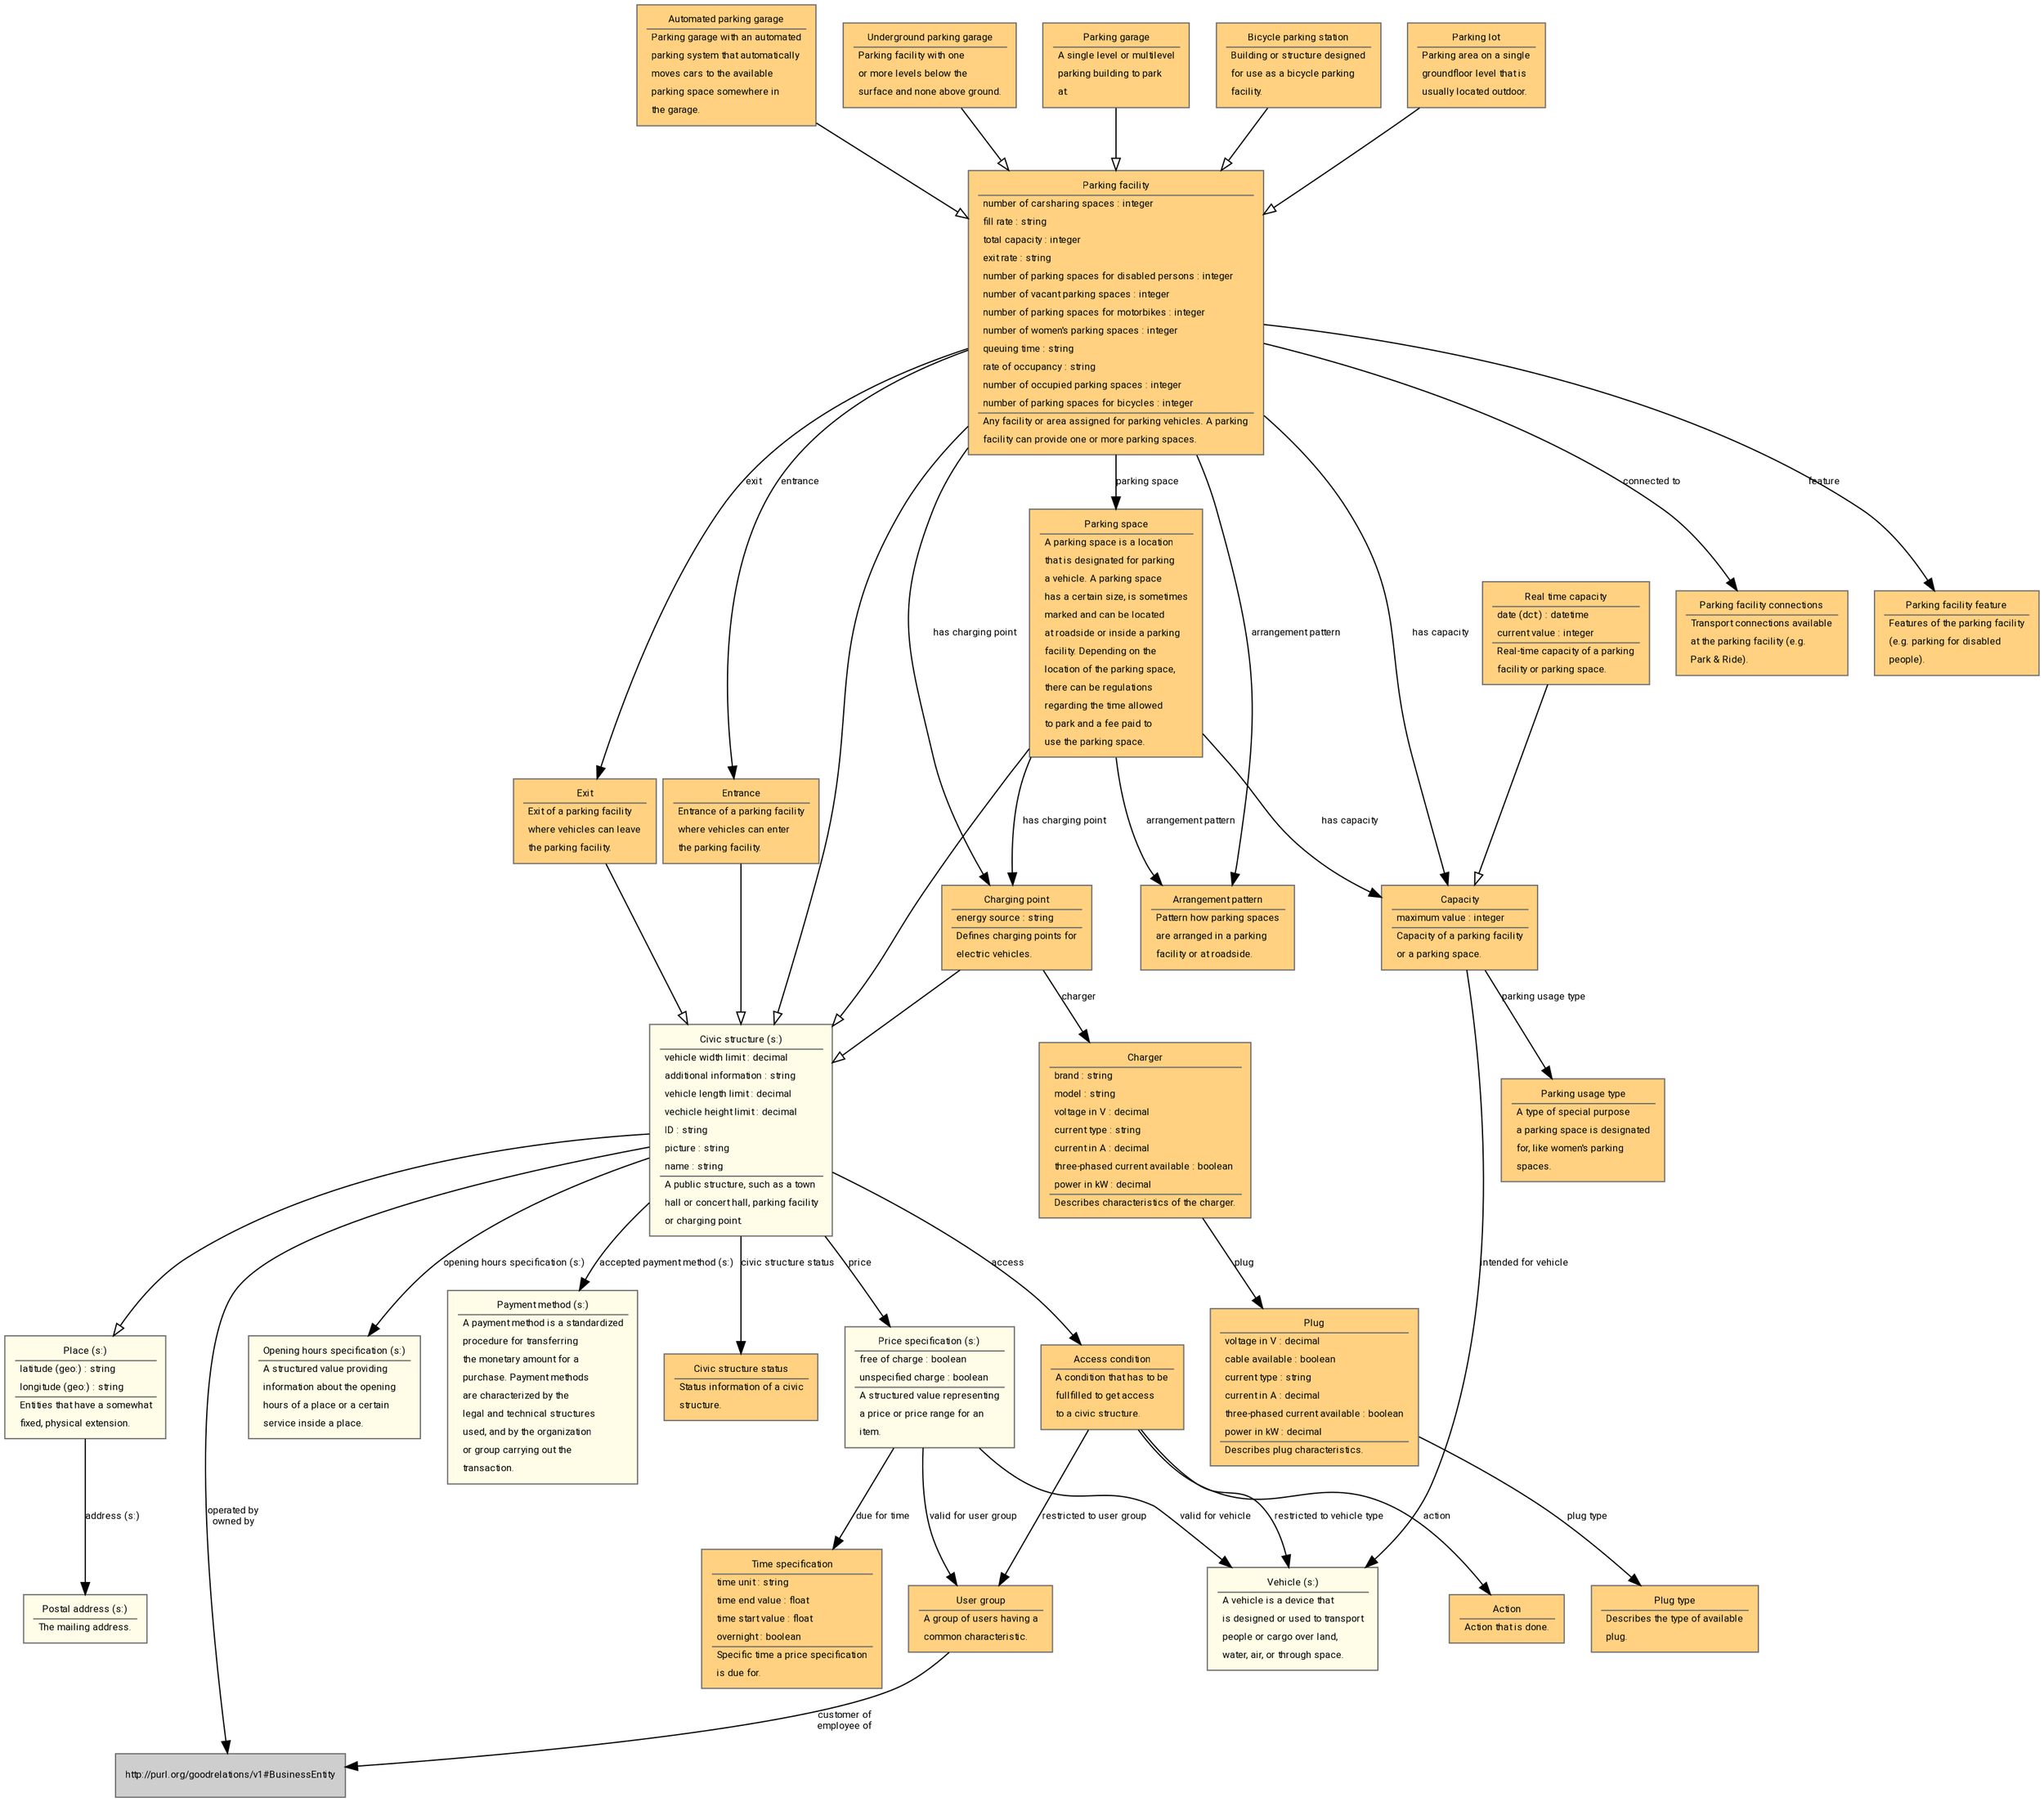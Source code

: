digraph "MobiVoc: Open Mobility Vocabulary" {
rankdir=TB

        fontname = "Roboto"
        fontsize = 8
        dpi = 150
        overlap=false
        forcelabels=true
        nodesep=0.3
        ratio = fill
        margin=0

        node [
                fontname = "Roboto"
                fontsize = 8
                shape = "rect"
                style=filled
                fontcolor=black
                fillcolor="#CECECE"
                color="#706f6f"
        ]

        edge [
                fontname = "Roboto"
                fontsize = 8
        ]
"http://schema.org/CivicStructure" [fillcolor="#FFFDE7" fontcolor= "#000000", label=<<TABLE border="0"><TR><TD ALIGN="CENTER" HREF="http://schema.org/CivicStructure">Civic structure (s:)</TD></TR><HR/><TR><TD ALIGN="LEFT" HREF="http://schema.mobivoc.org/vehicleWidthLimitInM">vehicle width limit : decimal</TD></TR><TR><TD ALIGN="LEFT" HREF="http://schema.mobivoc.org/additionalInformation">additional information : string</TD></TR><TR><TD ALIGN="LEFT" HREF="http://schema.mobivoc.org/vehicleLengthLimitInM">vehicle length limit : decimal</TD></TR><TR><TD ALIGN="LEFT" HREF="http://schema.mobivoc.org/vehicleHeightLimitInM">vechicle height limit : decimal</TD></TR><TR><TD ALIGN="LEFT" HREF="http://schema.mobivoc.org/id">ID : string</TD></TR><TR><TD ALIGN="LEFT" HREF="http://schema.mobivoc.org/picture">picture : string</TD></TR><TR><TD ALIGN="LEFT" HREF="http://schema.mobivoc.org/name">name : string</TD></TR><HR/><TR><TD ALIGN="LEFT">A public structure, such as a town</TD></TR><TR><TD ALIGN="LEFT">hall or concert hall, parking facility</TD></TR><TR><TD ALIGN="LEFT">or charging point.</TD></TR></TABLE>>]
"http://schema.org/Place" [fillcolor="#FFFDE7" fontcolor= "#000000", label=<<TABLE border="0"><TR><TD ALIGN="CENTER" HREF="http://schema.org/Place">Place (s:)</TD></TR><HR/><TR><TD ALIGN="LEFT" HREF="http://www.w3.org/2003/01/geo/wgs84_pos#lat">latitude (geo:) : string</TD></TR><TR><TD ALIGN="LEFT" HREF="http://www.w3.org/2003/01/geo/wgs84_pos#long">longitude (geo:) : string</TD></TR><HR/><TR><TD ALIGN="LEFT">Entities that have a somewhat</TD></TR><TR><TD ALIGN="LEFT">fixed, physical extension.</TD></TR></TABLE>>]
"http://schema.mobivoc.org/ParkingFacilityEntrance" [fillcolor="#FFD180" fontcolor= "#000000", label=<<TABLE border="0"><TR><TD ALIGN="CENTER" HREF="http://schema.mobivoc.org/ParkingFacilityEntrance">Entrance</TD></TR><HR/><TR><TD ALIGN="LEFT">Entrance of a parking facility</TD></TR><TR><TD ALIGN="LEFT">where vehicles can enter</TD></TR><TR><TD ALIGN="LEFT">the parking facility.</TD></TR></TABLE>>]
"http://schema.mobivoc.org/Capacity" [fillcolor="#FFD180" fontcolor= "#000000", label=<<TABLE border="0"><TR><TD ALIGN="CENTER" HREF="http://schema.mobivoc.org/Capacity">Capacity</TD></TR><HR/><TR><TD ALIGN="LEFT" HREF="http://schema.mobivoc.org/maximumValue">maximum value : integer</TD></TR><HR/><TR><TD ALIGN="LEFT">Capacity of a parking facility</TD></TR><TR><TD ALIGN="LEFT">or a parking space.</TD></TR></TABLE>>]
"http://schema.mobivoc.org/ParkingFacilityExit" [fillcolor="#FFD180" fontcolor= "#000000", label=<<TABLE border="0"><TR><TD ALIGN="CENTER" HREF="http://schema.mobivoc.org/ParkingFacilityExit">Exit</TD></TR><HR/><TR><TD ALIGN="LEFT">Exit of a parking facility</TD></TR><TR><TD ALIGN="LEFT">where vehicles can leave</TD></TR><TR><TD ALIGN="LEFT">the parking facility.</TD></TR></TABLE>>]
"http://schema.mobivoc.org/AutomatedParkingGarage" [fillcolor="#FFD180" fontcolor= "#000000", label=<<TABLE border="0"><TR><TD ALIGN="CENTER" HREF="http://schema.mobivoc.org/AutomatedParkingGarage">Automated parking garage</TD></TR><HR/><TR><TD ALIGN="LEFT">Parking garage with an automated</TD></TR><TR><TD ALIGN="LEFT">parking system that automatically</TD></TR><TR><TD ALIGN="LEFT">moves cars to the available</TD></TR><TR><TD ALIGN="LEFT">parking space somewhere in</TD></TR><TR><TD ALIGN="LEFT">the garage.</TD></TR></TABLE>>]
"http://schema.org/PriceSpecification" [fillcolor="#FFFDE7" fontcolor= "#000000", label=<<TABLE border="0"><TR><TD ALIGN="CENTER" HREF="http://schema.org/PriceSpecification">Price specification (s:)</TD></TR><HR/><TR><TD ALIGN="LEFT" HREF="http://schema.mobivoc.org/freeOfCharge">free of charge : boolean</TD></TR><TR><TD ALIGN="LEFT" HREF="http://schema.mobivoc.org/unspecifiedCharge">unspecified charge : boolean</TD></TR><HR/><TR><TD ALIGN="LEFT">A structured value representing</TD></TR><TR><TD ALIGN="LEFT">a price or price range for an</TD></TR><TR><TD ALIGN="LEFT">item.</TD></TR></TABLE>>]
"http://schema.mobivoc.org/ChargingPoint" [fillcolor="#FFD180" fontcolor= "#000000", label=<<TABLE border="0"><TR><TD ALIGN="CENTER" HREF="http://schema.mobivoc.org/ChargingPoint">Charging point</TD></TR><HR/><TR><TD ALIGN="LEFT" HREF="http://schema.mobivoc.org/energySource">energy source : string</TD></TR><HR/><TR><TD ALIGN="LEFT">Defines charging points for</TD></TR><TR><TD ALIGN="LEFT">electric vehicles.</TD></TR></TABLE>>]
"http://schema.org/OpeningHoursSpecification" [fillcolor="#FFFDE7" fontcolor= "#000000", label=<<TABLE border="0"><TR><TD ALIGN="CENTER" HREF="http://schema.org/OpeningHoursSpecification">Opening hours specification (s:)</TD></TR><HR/><TR><TD ALIGN="LEFT">A structured value providing</TD></TR><TR><TD ALIGN="LEFT">information about the opening</TD></TR><TR><TD ALIGN="LEFT">hours of a place or a certain</TD></TR><TR><TD ALIGN="LEFT">service inside a place.</TD></TR></TABLE>>]
"http://schema.mobivoc.org/ParkingUsageType" [fillcolor="#FFD180" fontcolor= "#000000", label=<<TABLE border="0"><TR><TD ALIGN="CENTER" HREF="http://schema.mobivoc.org/ParkingUsageType">Parking usage type</TD></TR><HR/><TR><TD ALIGN="LEFT">A type of special purpose</TD></TR><TR><TD ALIGN="LEFT">a parking space is designated</TD></TR><TR><TD ALIGN="LEFT">for, like women&#x27;s parking</TD></TR><TR><TD ALIGN="LEFT">spaces.</TD></TR></TABLE>>]
"http://schema.org/Vehicle" [fillcolor="#FFFDE7" fontcolor= "#000000", label=<<TABLE border="0"><TR><TD ALIGN="CENTER" HREF="http://schema.org/Vehicle">Vehicle (s:)</TD></TR><HR/><TR><TD ALIGN="LEFT">A vehicle is a device that</TD></TR><TR><TD ALIGN="LEFT">is designed or used to transport</TD></TR><TR><TD ALIGN="LEFT">people or cargo over land,</TD></TR><TR><TD ALIGN="LEFT">water, air, or through space.</TD></TR></TABLE>>]
"http://schema.mobivoc.org/Plug" [fillcolor="#FFD180" fontcolor= "#000000", label=<<TABLE border="0"><TR><TD ALIGN="CENTER" HREF="http://schema.mobivoc.org/Plug">Plug</TD></TR><HR/><TR><TD ALIGN="LEFT" HREF="http://schema.mobivoc.org/voltageInV">voltage in V : decimal</TD></TR><TR><TD ALIGN="LEFT" HREF="http://schema.mobivoc.org/cableAvailable">cable available : boolean</TD></TR><TR><TD ALIGN="LEFT" HREF="http://schema.mobivoc.org/currentType">current type : string</TD></TR><TR><TD ALIGN="LEFT" HREF="http://schema.mobivoc.org/currentInA">current in A : decimal</TD></TR><TR><TD ALIGN="LEFT" HREF="http://schema.mobivoc.org/threePhasedCurrentAvailable">three-phased current available : boolean</TD></TR><TR><TD ALIGN="LEFT" HREF="http://schema.mobivoc.org/powerInKW">power in kW : decimal</TD></TR><HR/><TR><TD ALIGN="LEFT">Describes plug characteristics.</TD></TR></TABLE>>]
"http://schema.org/PostalAddress" [fillcolor="#FFFDE7" fontcolor= "#000000", label=<<TABLE border="0"><TR><TD ALIGN="CENTER" HREF="http://schema.org/PostalAddress">Postal address (s:)</TD></TR><HR/><TR><TD ALIGN="LEFT">The mailing address.</TD></TR></TABLE>>]
"http://schema.mobivoc.org/UndergroundParkingGarage" [fillcolor="#FFD180" fontcolor= "#000000", label=<<TABLE border="0"><TR><TD ALIGN="CENTER" HREF="http://schema.mobivoc.org/UndergroundParkingGarage">Underground parking garage</TD></TR><HR/><TR><TD ALIGN="LEFT">Parking facility with one</TD></TR><TR><TD ALIGN="LEFT">or more levels below the</TD></TR><TR><TD ALIGN="LEFT">surface and none above ground.</TD></TR></TABLE>>]
"http://schema.mobivoc.org/ParkingGarage" [fillcolor="#FFD180" fontcolor= "#000000", label=<<TABLE border="0"><TR><TD ALIGN="CENTER" HREF="http://schema.mobivoc.org/ParkingGarage">Parking garage</TD></TR><HR/><TR><TD ALIGN="LEFT">A single level or multilevel</TD></TR><TR><TD ALIGN="LEFT">parking building to park</TD></TR><TR><TD ALIGN="LEFT">at.</TD></TR></TABLE>>]
"http://schema.mobivoc.org/UserGroup" [fillcolor="#FFD180" fontcolor= "#000000", label=<<TABLE border="0"><TR><TD ALIGN="CENTER" HREF="http://schema.mobivoc.org/UserGroup">User group</TD></TR><HR/><TR><TD ALIGN="LEFT">A group of users having a</TD></TR><TR><TD ALIGN="LEFT">common characteristic.</TD></TR></TABLE>>]
"http://schema.mobivoc.org/Action" [fillcolor="#FFD180" fontcolor= "#000000", label=<<TABLE border="0"><TR><TD ALIGN="CENTER" HREF="http://schema.mobivoc.org/Action">Action</TD></TR><HR/><TR><TD ALIGN="LEFT">Action that is done.</TD></TR></TABLE>>]
"http://schema.mobivoc.org/TimeSpecification" [fillcolor="#FFD180" fontcolor= "#000000", label=<<TABLE border="0"><TR><TD ALIGN="CENTER" HREF="http://schema.mobivoc.org/TimeSpecification">Time specification</TD></TR><HR/><TR><TD ALIGN="LEFT" HREF="http://schema.mobivoc.org/timeUnit">time unit : string</TD></TR><TR><TD ALIGN="LEFT" HREF="http://schema.mobivoc.org/timeEndValue">time end value : float</TD></TR><TR><TD ALIGN="LEFT" HREF="http://schema.mobivoc.org/timeStartValue">time start value : float</TD></TR><TR><TD ALIGN="LEFT" HREF="http://schema.mobivoc.org/overnight">overnight : boolean</TD></TR><HR/><TR><TD ALIGN="LEFT">Specific time a price specification</TD></TR><TR><TD ALIGN="LEFT">is due for.</TD></TR></TABLE>>]
"http://schema.org/PaymentMethod" [fillcolor="#FFFDE7" fontcolor= "#000000", label=<<TABLE border="0"><TR><TD ALIGN="CENTER" HREF="http://schema.org/PaymentMethod">Payment method (s:)</TD></TR><HR/><TR><TD ALIGN="LEFT">A payment method is a standardized</TD></TR><TR><TD ALIGN="LEFT">procedure for transferring</TD></TR><TR><TD ALIGN="LEFT">the monetary amount for a</TD></TR><TR><TD ALIGN="LEFT">purchase. Payment methods</TD></TR><TR><TD ALIGN="LEFT">are characterized by the</TD></TR><TR><TD ALIGN="LEFT">legal and technical structures</TD></TR><TR><TD ALIGN="LEFT">used, and by the organization</TD></TR><TR><TD ALIGN="LEFT">or group carrying out the</TD></TR><TR><TD ALIGN="LEFT">transaction.</TD></TR></TABLE>>]
"http://schema.mobivoc.org/ParkingFacility" [fillcolor="#FFD180" fontcolor= "#000000", label=<<TABLE border="0"><TR><TD ALIGN="CENTER" HREF="http://schema.mobivoc.org/ParkingFacility">Parking facility</TD></TR><HR/><TR><TD ALIGN="LEFT" HREF="http://schema.mobivoc.org/numberOfCarsharingParkingSpaces">number of carsharing spaces : integer</TD></TR><TR><TD ALIGN="LEFT" HREF="http://schema.mobivoc.org/fillRate">fill rate : string</TD></TR><TR><TD ALIGN="LEFT" HREF="http://schema.mobivoc.org/totalCapacity">total capacity : integer</TD></TR><TR><TD ALIGN="LEFT" HREF="http://schema.mobivoc.org/exitRate">exit rate : string</TD></TR><TR><TD ALIGN="LEFT" HREF="http://schema.mobivoc.org/numberOfParkingSpacesForDisabledPersons">number of parking spaces for disabled persons : integer</TD></TR><TR><TD ALIGN="LEFT" HREF="http://schema.mobivoc.org/numberOfVacantParkingSpaces">number of vacant parking spaces : integer</TD></TR><TR><TD ALIGN="LEFT" HREF="http://schema.mobivoc.org/numberOfMotorbikeParkingSpaces">number of parking spaces for motorbikes : integer</TD></TR><TR><TD ALIGN="LEFT" HREF="http://schema.mobivoc.org/numberOfWomensParkingSpaces">number of women's parking spaces : integer</TD></TR><TR><TD ALIGN="LEFT" HREF="http://schema.mobivoc.org/queuingTime">queuing time : string</TD></TR><TR><TD ALIGN="LEFT" HREF="http://schema.mobivoc.org/rateOfOccupancy">rate of occupancy : string</TD></TR><TR><TD ALIGN="LEFT" HREF="http://schema.mobivoc.org/numberOfOccupiedParkingSpaces">number of occupied parking spaces : integer</TD></TR><TR><TD ALIGN="LEFT" HREF="http://schema.mobivoc.org/numberOfBicycleParkingSpaces">number of parking spaces for bicycles : integer</TD></TR><HR/><TR><TD ALIGN="LEFT">Any facility or area assigned for parking vehicles. A parking</TD></TR><TR><TD ALIGN="LEFT">facility can provide one or more parking spaces.</TD></TR></TABLE>>]
"http://schema.mobivoc.org/RealTimeCapacity" [fillcolor="#FFD180" fontcolor= "#000000", label=<<TABLE border="0"><TR><TD ALIGN="CENTER" HREF="http://schema.mobivoc.org/RealTimeCapacity">Real time capacity</TD></TR><HR/><TR><TD ALIGN="LEFT" HREF="http://purl.org/dc/terms/date">date (dct:) : datetime</TD></TR><TR><TD ALIGN="LEFT" HREF="http://schema.mobivoc.org/currentValue">current value : integer</TD></TR><HR/><TR><TD ALIGN="LEFT">Real-time capacity of a parking</TD></TR><TR><TD ALIGN="LEFT">facility or parking space.</TD></TR></TABLE>>]
"http://schema.mobivoc.org/PlugType" [fillcolor="#FFD180" fontcolor= "#000000", label=<<TABLE border="0"><TR><TD ALIGN="CENTER" HREF="http://schema.mobivoc.org/PlugType">Plug type</TD></TR><HR/><TR><TD ALIGN="LEFT">Describes the type of available</TD></TR><TR><TD ALIGN="LEFT">plug.</TD></TR></TABLE>>]
"http://schema.mobivoc.org/ParkingFacilityConnection" [fillcolor="#FFD180" fontcolor= "#000000", label=<<TABLE border="0"><TR><TD ALIGN="CENTER" HREF="http://schema.mobivoc.org/ParkingFacilityConnection">Parking facility connections</TD></TR><HR/><TR><TD ALIGN="LEFT">Transport connections available</TD></TR><TR><TD ALIGN="LEFT">at the parking facility (e.g.</TD></TR><TR><TD ALIGN="LEFT">Park &amp; Ride).</TD></TR></TABLE>>]
"http://schema.mobivoc.org/ParkingSpace" [fillcolor="#FFD180" fontcolor= "#000000", label=<<TABLE border="0"><TR><TD ALIGN="CENTER" HREF="http://schema.mobivoc.org/ParkingSpace">Parking space</TD></TR><HR/><TR><TD ALIGN="LEFT">A parking space is a location</TD></TR><TR><TD ALIGN="LEFT">that is designated for parking</TD></TR><TR><TD ALIGN="LEFT">a vehicle. A parking space</TD></TR><TR><TD ALIGN="LEFT">has a certain size, is sometimes</TD></TR><TR><TD ALIGN="LEFT">marked and can be located</TD></TR><TR><TD ALIGN="LEFT">at roadside or inside a parking</TD></TR><TR><TD ALIGN="LEFT">facility. Depending on the</TD></TR><TR><TD ALIGN="LEFT">location of the parking space,</TD></TR><TR><TD ALIGN="LEFT">there can be regulations</TD></TR><TR><TD ALIGN="LEFT">regarding the time allowed</TD></TR><TR><TD ALIGN="LEFT">to park and a fee paid to</TD></TR><TR><TD ALIGN="LEFT">use the parking space.</TD></TR></TABLE>>]
"http://schema.mobivoc.org/BicycleParkingStation" [fillcolor="#FFD180" fontcolor= "#000000", label=<<TABLE border="0"><TR><TD ALIGN="CENTER" HREF="http://schema.mobivoc.org/BicycleParkingStation">Bicycle parking station</TD></TR><HR/><TR><TD ALIGN="LEFT">Building or structure designed</TD></TR><TR><TD ALIGN="LEFT">for use as a bicycle parking</TD></TR><TR><TD ALIGN="LEFT">facility.</TD></TR></TABLE>>]
"http://schema.mobivoc.org/CivicStructureStatus" [fillcolor="#FFD180" fontcolor= "#000000", label=<<TABLE border="0"><TR><TD ALIGN="CENTER" HREF="http://schema.mobivoc.org/CivicStructureStatus">Civic structure status</TD></TR><HR/><TR><TD ALIGN="LEFT">Status information of a civic</TD></TR><TR><TD ALIGN="LEFT">structure.</TD></TR></TABLE>>]
"http://schema.mobivoc.org/Charger" [fillcolor="#FFD180" fontcolor= "#000000", label=<<TABLE border="0"><TR><TD ALIGN="CENTER" HREF="http://schema.mobivoc.org/Charger">Charger</TD></TR><HR/><TR><TD ALIGN="LEFT" HREF="http://schema.mobivoc.org/brand">brand : string</TD></TR><TR><TD ALIGN="LEFT" HREF="http://schema.mobivoc.org/model">model : string</TD></TR><TR><TD ALIGN="LEFT" HREF="http://schema.mobivoc.org/voltageInV">voltage in V : decimal</TD></TR><TR><TD ALIGN="LEFT" HREF="http://schema.mobivoc.org/currentType">current type : string</TD></TR><TR><TD ALIGN="LEFT" HREF="http://schema.mobivoc.org/currentInA">current in A : decimal</TD></TR><TR><TD ALIGN="LEFT" HREF="http://schema.mobivoc.org/threePhasedCurrentAvailable">three-phased current available : boolean</TD></TR><TR><TD ALIGN="LEFT" HREF="http://schema.mobivoc.org/powerInKW">power in kW : decimal</TD></TR><HR/><TR><TD ALIGN="LEFT">Describes characteristics of the charger.</TD></TR></TABLE>>]
"http://schema.mobivoc.org/ParkingFacilityFeature" [fillcolor="#FFD180" fontcolor= "#000000", label=<<TABLE border="0"><TR><TD ALIGN="CENTER" HREF="http://schema.mobivoc.org/ParkingFacilityFeature">Parking facility feature</TD></TR><HR/><TR><TD ALIGN="LEFT">Features of the parking facility</TD></TR><TR><TD ALIGN="LEFT">(e.g. parking for disabled</TD></TR><TR><TD ALIGN="LEFT">people).</TD></TR></TABLE>>]
"http://schema.mobivoc.org/ArrangementPattern" [fillcolor="#FFD180" fontcolor= "#000000", label=<<TABLE border="0"><TR><TD ALIGN="CENTER" HREF="http://schema.mobivoc.org/ArrangementPattern">Arrangement pattern</TD></TR><HR/><TR><TD ALIGN="LEFT">Pattern how parking spaces</TD></TR><TR><TD ALIGN="LEFT">are arranged in a parking</TD></TR><TR><TD ALIGN="LEFT">facility or at roadside.</TD></TR></TABLE>>]
"http://schema.mobivoc.org/ParkingLot" [fillcolor="#FFD180" fontcolor= "#000000", label=<<TABLE border="0"><TR><TD ALIGN="CENTER" HREF="http://schema.mobivoc.org/ParkingLot">Parking lot</TD></TR><HR/><TR><TD ALIGN="LEFT">Parking area on a single</TD></TR><TR><TD ALIGN="LEFT">groundfloor level that is</TD></TR><TR><TD ALIGN="LEFT">usually located outdoor.</TD></TR></TABLE>>]
"http://schema.mobivoc.org/AccessCondition" [fillcolor="#FFD180" fontcolor= "#000000", label=<<TABLE border="0"><TR><TD ALIGN="CENTER" HREF="http://schema.mobivoc.org/AccessCondition">Access condition</TD></TR><HR/><TR><TD ALIGN="LEFT">A condition that has to be</TD></TR><TR><TD ALIGN="LEFT">fullfilled to get access</TD></TR><TR><TD ALIGN="LEFT">to a civic structure.</TD></TR></TABLE>>]
"http://schema.mobivoc.org/ParkingFacility" -> "http://schema.mobivoc.org/ParkingFacilityEntrance" [href="http://schema.mobivoc.org/entrance", label="entrance"]
"http://schema.mobivoc.org/ParkingFacility" -> "http://schema.mobivoc.org/ArrangementPattern" [href="http://schema.mobivoc.org/arrangement", label="arrangement pattern"]
"http://schema.mobivoc.org/ChargingPoint" -> "http://schema.mobivoc.org/Charger" [href="http://schema.mobivoc.org/charger", label="charger"]
"http://schema.org/PriceSpecification" -> "http://schema.mobivoc.org/TimeSpecification" [href="http://schema.mobivoc.org/dueForTime", label="due for time"]
"http://schema.org/PriceSpecification" -> "http://schema.org/Vehicle" [href="http://schema.mobivoc.org/validForVehicle", label="valid for vehicle"]
"http://schema.mobivoc.org/AccessCondition" -> "http://schema.mobivoc.org/Action" [href="http://schema.mobivoc.org/action", label="action"]
"http://schema.mobivoc.org/ParkingFacility" -> "http://schema.mobivoc.org/Capacity" [href="http://schema.mobivoc.org/capacity", label="has capacity"]
"http://schema.mobivoc.org/Charger" -> "http://schema.mobivoc.org/Plug" [href="http://schema.mobivoc.org/plug", label="plug"]
"http://schema.org/CivicStructure" -> "http://schema.mobivoc.org/AccessCondition" [href="http://schema.mobivoc.org/access", label="access"]
"http://schema.mobivoc.org/ParkingSpace" -> "http://schema.mobivoc.org/ChargingPoint" [href="http://schema.mobivoc.org/chargingPoint", label="has charging point"]
"http://schema.org/CivicStructure" -> "http://schema.org/PriceSpecification" [href="http://schema.mobivoc.org/price", label="price"]
"http://schema.mobivoc.org/Plug" -> "http://schema.mobivoc.org/PlugType" [href="http://schema.mobivoc.org/plugType", label="plug type"]
"http://schema.mobivoc.org/ParkingFacility" -> "http://schema.mobivoc.org/ParkingFacilityFeature" [href="http://schema.mobivoc.org/feature", label="feature"]
"http://schema.org/CivicStructure" -> "http://purl.org/goodrelations/v1#BusinessEntity" [href="http://schema.mobivoc.org/operatedBy", label="operated by
owned by"]
"http://schema.org/CivicStructure" -> "http://schema.mobivoc.org/CivicStructureStatus" [href="http://schema.mobivoc.org/civicStructureStatus", label="civic structure status"]
"http://schema.mobivoc.org/ParkingSpace" -> "http://schema.mobivoc.org/Capacity" [href="http://schema.mobivoc.org/capacity", label="has capacity"]
"http://schema.mobivoc.org/ParkingFacility" -> "http://schema.mobivoc.org/ParkingFacilityConnection" [href="http://schema.mobivoc.org/connectedTo", label="connected to"]
"http://schema.mobivoc.org/ParkingFacility" -> "http://schema.mobivoc.org/ParkingFacilityExit" [href="http://schema.mobivoc.org/exit", label="exit"]
"http://schema.org/CivicStructure" -> "http://schema.org/PaymentMethod" [href="http://schema.org/acceptedPaymentMethod", label="accepted payment method (s:)"]
"http://schema.org/CivicStructure" -> "http://schema.org/OpeningHoursSpecification" [href="http://schema.org/openingHoursSpecification", label="opening hours specification (s:)"]
"http://schema.mobivoc.org/AccessCondition" -> "http://schema.org/Vehicle" [href="http://schema.mobivoc.org/restrictedToVehicleType", label="restricted to vehicle type"]
"http://schema.mobivoc.org/ParkingFacility" -> "http://schema.mobivoc.org/ChargingPoint" [href="http://schema.mobivoc.org/chargingPoint", label="has charging point"]
"http://schema.mobivoc.org/ParkingSpace" -> "http://schema.mobivoc.org/ArrangementPattern" [href="http://schema.mobivoc.org/arrangement", label="arrangement pattern"]
"http://schema.org/PriceSpecification" -> "http://schema.mobivoc.org/UserGroup" [href="http://schema.mobivoc.org/validForGroup", label="valid for user group"]
"http://schema.mobivoc.org/Capacity" -> "http://schema.mobivoc.org/ParkingUsageType" [href="http://schema.mobivoc.org/parkingUsageType", label="parking usage type"]
"http://schema.mobivoc.org/ParkingFacility" -> "http://schema.mobivoc.org/ParkingSpace" [href="http://schema.mobivoc.org/parkingSpace", label="parking space"]
"http://schema.mobivoc.org/AccessCondition" -> "http://schema.mobivoc.org/UserGroup" [href="http://schema.mobivoc.org/restrictedToGroup", label="restricted to user group"]
"http://schema.mobivoc.org/UserGroup" -> "http://purl.org/goodrelations/v1#BusinessEntity" [href="http://schema.mobivoc.org/customerOf", label="customer of
employee of"]
"http://schema.mobivoc.org/Capacity" -> "http://schema.org/Vehicle" [href="http://schema.mobivoc.org/intendedForVehicle", label="intended for vehicle"]
"http://schema.org/Place" -> "http://schema.org/PostalAddress" [href="http://schema.org/address", label="address (s:)"]
"http://schema.mobivoc.org/ParkingSpace" -> "http://schema.org/CivicStructure" [arrowhead = "empty"]
"http://schema.org/CivicStructure" -> "http://schema.org/Place" [arrowhead = "empty"]
"http://schema.mobivoc.org/RealTimeCapacity" -> "http://schema.mobivoc.org/Capacity" [arrowhead = "empty"]
"http://schema.mobivoc.org/ParkingFacilityExit" -> "http://schema.org/CivicStructure" [arrowhead = "empty"]
"http://schema.mobivoc.org/ParkingGarage" -> "http://schema.mobivoc.org/ParkingFacility" [arrowhead = "empty"]
"http://schema.mobivoc.org/ParkingLot" -> "http://schema.mobivoc.org/ParkingFacility" [arrowhead = "empty"]
"http://schema.mobivoc.org/ParkingFacilityEntrance" -> "http://schema.org/CivicStructure" [arrowhead = "empty"]
"http://schema.mobivoc.org/BicycleParkingStation" -> "http://schema.mobivoc.org/ParkingFacility" [arrowhead = "empty"]
"http://schema.mobivoc.org/AutomatedParkingGarage" -> "http://schema.mobivoc.org/ParkingFacility" [arrowhead = "empty"]
"http://schema.mobivoc.org/ParkingFacility" -> "http://schema.org/CivicStructure" [arrowhead = "empty"]
"http://schema.mobivoc.org/UndergroundParkingGarage" -> "http://schema.mobivoc.org/ParkingFacility" [arrowhead = "empty"]
"http://schema.mobivoc.org/ChargingPoint" -> "http://schema.org/CivicStructure" [arrowhead = "empty"]
}